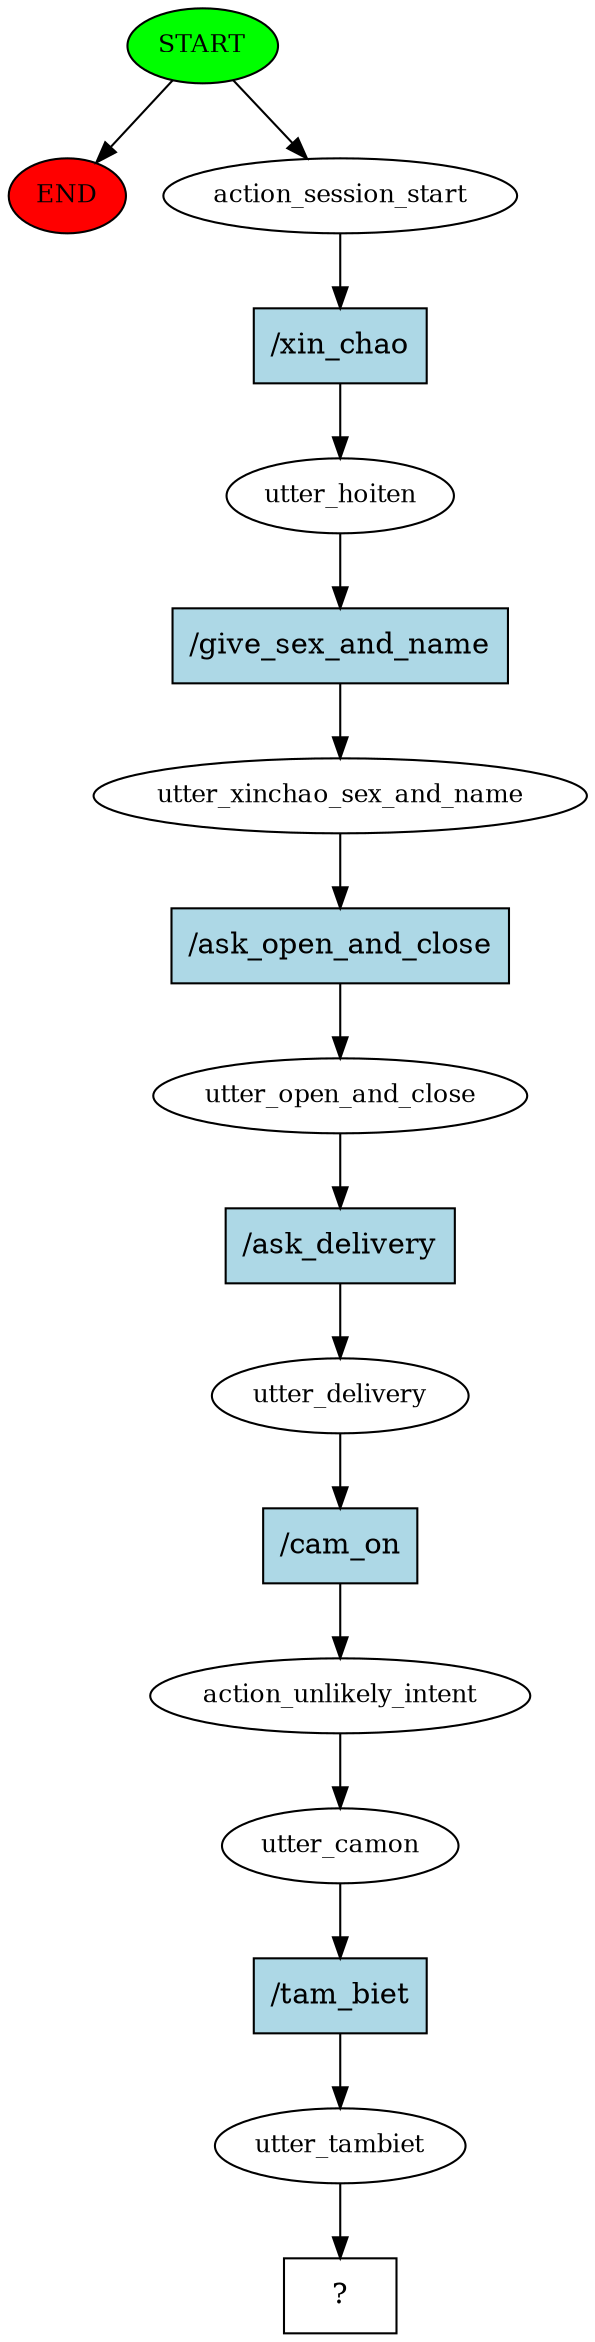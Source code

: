 digraph  {
0 [class="start active", fillcolor=green, fontsize=12, label=START, style=filled];
"-1" [class=end, fillcolor=red, fontsize=12, label=END, style=filled];
1 [class=active, fontsize=12, label=action_session_start];
2 [class=active, fontsize=12, label=utter_hoiten];
3 [class=active, fontsize=12, label=utter_xinchao_sex_and_name];
4 [class=active, fontsize=12, label=utter_open_and_close];
5 [class=active, fontsize=12, label=utter_delivery];
6 [class=active, fontsize=12, label=action_unlikely_intent];
7 [class=active, fontsize=12, label=utter_camon];
8 [class=active, fontsize=12, label=utter_tambiet];
9 [class="intent dashed active", label="  ?  ", shape=rect];
10 [class="intent active", fillcolor=lightblue, label="/xin_chao", shape=rect, style=filled];
11 [class="intent active", fillcolor=lightblue, label="/give_sex_and_name", shape=rect, style=filled];
12 [class="intent active", fillcolor=lightblue, label="/ask_open_and_close", shape=rect, style=filled];
13 [class="intent active", fillcolor=lightblue, label="/ask_delivery", shape=rect, style=filled];
14 [class="intent active", fillcolor=lightblue, label="/cam_on", shape=rect, style=filled];
15 [class="intent active", fillcolor=lightblue, label="/tam_biet", shape=rect, style=filled];
0 -> "-1"  [class="", key=NONE, label=""];
0 -> 1  [class=active, key=NONE, label=""];
1 -> 10  [class=active, key=0];
2 -> 11  [class=active, key=0];
3 -> 12  [class=active, key=0];
4 -> 13  [class=active, key=0];
5 -> 14  [class=active, key=0];
6 -> 7  [class=active, key=NONE, label=""];
7 -> 15  [class=active, key=0];
8 -> 9  [class=active, key=NONE, label=""];
10 -> 2  [class=active, key=0];
11 -> 3  [class=active, key=0];
12 -> 4  [class=active, key=0];
13 -> 5  [class=active, key=0];
14 -> 6  [class=active, key=0];
15 -> 8  [class=active, key=0];
}
